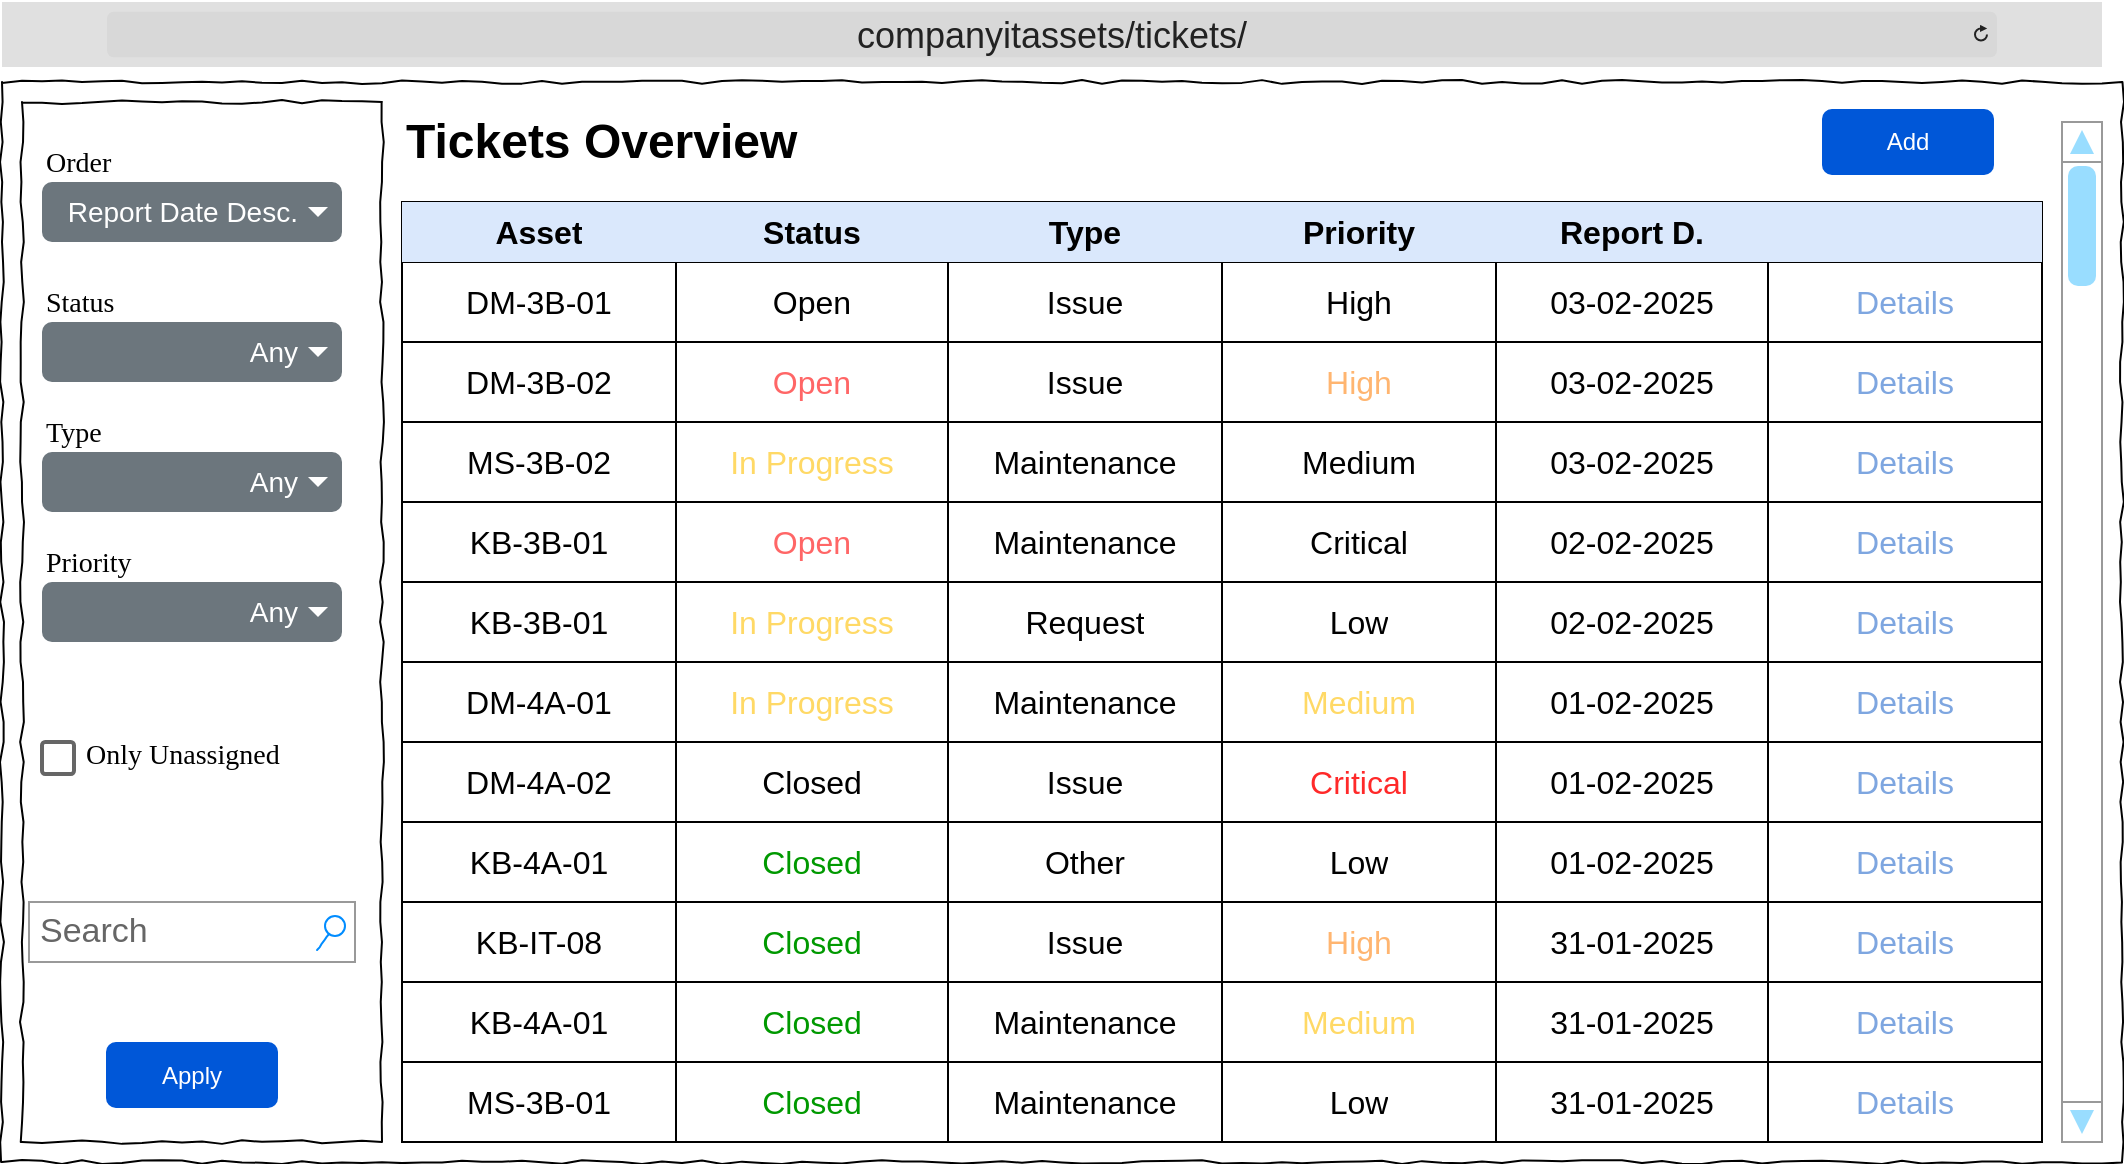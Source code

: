 <mxfile version="26.0.11">
  <diagram name="Page-1" id="03018318-947c-dd8e-b7a3-06fadd420f32">
    <mxGraphModel dx="3354" dy="1258" grid="1" gridSize="10" guides="1" tooltips="1" connect="1" arrows="1" fold="1" page="1" pageScale="1" pageWidth="1100" pageHeight="850" background="none" math="0" shadow="0">
      <root>
        <mxCell id="0" />
        <mxCell id="1" parent="0" />
        <mxCell id="677b7b8949515195-10" value="" style="whiteSpace=wrap;html=1;rounded=0;shadow=0;labelBackgroundColor=none;strokeWidth=1;fillColor=none;fontFamily=Verdana;fontSize=12;align=center;comic=1;" parent="1" vertex="1">
          <mxGeometry x="30" y="50" width="180" height="520" as="geometry" />
        </mxCell>
        <mxCell id="677b7b8949515195-1" value="" style="whiteSpace=wrap;html=1;rounded=0;shadow=0;labelBackgroundColor=none;strokeColor=#000000;strokeWidth=1;fillColor=none;fontFamily=Verdana;fontSize=12;fontColor=#000000;align=center;comic=1;" parent="1" vertex="1">
          <mxGeometry x="20" y="40" width="1060" height="540" as="geometry" />
        </mxCell>
        <mxCell id="677b7b8949515195-3" value="Search" style="strokeWidth=1;shadow=0;dashed=0;align=center;html=1;shape=mxgraph.mockup.forms.searchBox;strokeColor=#999999;mainText=;strokeColor2=#008cff;fontColor=#666666;fontSize=17;align=left;spacingLeft=3;rounded=0;labelBackgroundColor=none;comic=1;" parent="1" vertex="1">
          <mxGeometry x="33.5" y="450" width="163" height="30" as="geometry" />
        </mxCell>
        <mxCell id="q4BZEvWAXVgxHDnkbYNj-4" value="" style="shape=table;startSize=0;container=1;collapsible=0;childLayout=tableLayout;strokeColor=default;fontSize=16;fontStyle=1" parent="1" vertex="1">
          <mxGeometry x="220" y="100" width="820" height="470" as="geometry" />
        </mxCell>
        <mxCell id="q4BZEvWAXVgxHDnkbYNj-5" value="" style="shape=tableRow;horizontal=0;startSize=0;swimlaneHead=0;swimlaneBody=0;strokeColor=inherit;top=0;left=0;bottom=0;right=0;collapsible=0;dropTarget=0;fillColor=none;points=[[0,0.5],[1,0.5]];portConstraint=eastwest;fontSize=16;" parent="q4BZEvWAXVgxHDnkbYNj-4" vertex="1">
          <mxGeometry width="820" height="30" as="geometry" />
        </mxCell>
        <mxCell id="q4BZEvWAXVgxHDnkbYNj-26" value="&lt;b&gt;Asset&lt;/b&gt;" style="shape=partialRectangle;html=1;whiteSpace=wrap;connectable=0;strokeColor=#6c8ebf;overflow=hidden;fillColor=#dae8fc;top=0;left=0;bottom=0;right=0;pointerEvents=1;fontSize=16;" parent="q4BZEvWAXVgxHDnkbYNj-5" vertex="1">
          <mxGeometry width="137" height="30" as="geometry">
            <mxRectangle width="137" height="30" as="alternateBounds" />
          </mxGeometry>
        </mxCell>
        <mxCell id="q4BZEvWAXVgxHDnkbYNj-8" value="&lt;b&gt;Status&lt;/b&gt;" style="shape=partialRectangle;html=1;whiteSpace=wrap;connectable=0;strokeColor=#6c8ebf;overflow=hidden;fillColor=#dae8fc;top=0;left=0;bottom=0;right=0;pointerEvents=1;fontSize=16;" parent="q4BZEvWAXVgxHDnkbYNj-5" vertex="1">
          <mxGeometry x="137" width="136" height="30" as="geometry">
            <mxRectangle width="136" height="30" as="alternateBounds" />
          </mxGeometry>
        </mxCell>
        <mxCell id="-6ssiqt_maYiYNj22ji4-25" value="&lt;b&gt;Type&lt;/b&gt;" style="shape=partialRectangle;html=1;whiteSpace=wrap;connectable=0;strokeColor=#6c8ebf;overflow=hidden;fillColor=#dae8fc;top=0;left=0;bottom=0;right=0;pointerEvents=1;fontSize=16;" parent="q4BZEvWAXVgxHDnkbYNj-5" vertex="1">
          <mxGeometry x="273" width="137" height="30" as="geometry">
            <mxRectangle width="137" height="30" as="alternateBounds" />
          </mxGeometry>
        </mxCell>
        <mxCell id="-6ssiqt_maYiYNj22ji4-13" value="&lt;b&gt;Priority&lt;/b&gt;" style="shape=partialRectangle;html=1;whiteSpace=wrap;connectable=0;strokeColor=#6c8ebf;overflow=hidden;fillColor=#dae8fc;top=0;left=0;bottom=0;right=0;pointerEvents=1;fontSize=16;" parent="q4BZEvWAXVgxHDnkbYNj-5" vertex="1">
          <mxGeometry x="410" width="137" height="30" as="geometry">
            <mxRectangle width="137" height="30" as="alternateBounds" />
          </mxGeometry>
        </mxCell>
        <mxCell id="-6ssiqt_maYiYNj22ji4-38" value="&lt;b&gt;Report D.&lt;/b&gt;" style="shape=partialRectangle;html=1;whiteSpace=wrap;connectable=0;strokeColor=#6c8ebf;overflow=hidden;fillColor=#dae8fc;top=0;left=0;bottom=0;right=0;pointerEvents=1;fontSize=16;" parent="q4BZEvWAXVgxHDnkbYNj-5" vertex="1">
          <mxGeometry x="547" width="136" height="30" as="geometry">
            <mxRectangle width="136" height="30" as="alternateBounds" />
          </mxGeometry>
        </mxCell>
        <mxCell id="q4BZEvWAXVgxHDnkbYNj-20" style="shape=partialRectangle;html=1;whiteSpace=wrap;connectable=0;strokeColor=#6c8ebf;overflow=hidden;fillColor=#dae8fc;top=0;left=0;bottom=0;right=0;pointerEvents=1;fontSize=16;" parent="q4BZEvWAXVgxHDnkbYNj-5" vertex="1">
          <mxGeometry x="683" width="137" height="30" as="geometry">
            <mxRectangle width="137" height="30" as="alternateBounds" />
          </mxGeometry>
        </mxCell>
        <mxCell id="q4BZEvWAXVgxHDnkbYNj-9" value="" style="shape=tableRow;horizontal=0;startSize=0;swimlaneHead=0;swimlaneBody=0;strokeColor=inherit;top=0;left=0;bottom=0;right=0;collapsible=0;dropTarget=0;fillColor=none;points=[[0,0.5],[1,0.5]];portConstraint=eastwest;fontSize=16;" parent="q4BZEvWAXVgxHDnkbYNj-4" vertex="1">
          <mxGeometry y="30" width="820" height="40" as="geometry" />
        </mxCell>
        <mxCell id="q4BZEvWAXVgxHDnkbYNj-27" value="&lt;font style=&quot;color: light-dark(rgb(0, 0, 0), rgb(255, 102, 102));&quot;&gt;DM-3B-01&lt;/font&gt;" style="shape=partialRectangle;html=1;whiteSpace=wrap;connectable=0;strokeColor=inherit;overflow=hidden;fillColor=none;top=0;left=0;bottom=0;right=0;pointerEvents=1;fontSize=16;" parent="q4BZEvWAXVgxHDnkbYNj-9" vertex="1">
          <mxGeometry width="137" height="40" as="geometry">
            <mxRectangle width="137" height="40" as="alternateBounds" />
          </mxGeometry>
        </mxCell>
        <mxCell id="q4BZEvWAXVgxHDnkbYNj-12" value="&lt;font style=&quot;color: light-dark(rgb(0, 0, 0), rgb(255, 102, 102));&quot;&gt;Open&lt;/font&gt;" style="shape=partialRectangle;html=1;whiteSpace=wrap;connectable=0;strokeColor=inherit;overflow=hidden;fillColor=none;top=0;left=0;bottom=0;right=0;pointerEvents=1;fontSize=16;" parent="q4BZEvWAXVgxHDnkbYNj-9" vertex="1">
          <mxGeometry x="137" width="136" height="40" as="geometry">
            <mxRectangle width="136" height="40" as="alternateBounds" />
          </mxGeometry>
        </mxCell>
        <mxCell id="-6ssiqt_maYiYNj22ji4-26" value="Issue" style="shape=partialRectangle;html=1;whiteSpace=wrap;connectable=0;strokeColor=inherit;overflow=hidden;fillColor=none;top=0;left=0;bottom=0;right=0;pointerEvents=1;fontSize=16;" parent="q4BZEvWAXVgxHDnkbYNj-9" vertex="1">
          <mxGeometry x="273" width="137" height="40" as="geometry">
            <mxRectangle width="137" height="40" as="alternateBounds" />
          </mxGeometry>
        </mxCell>
        <mxCell id="-6ssiqt_maYiYNj22ji4-14" value="&lt;font style=&quot;color: light-dark(rgb(0, 0, 0), rgb(255, 181, 112));&quot;&gt;High&lt;/font&gt;" style="shape=partialRectangle;html=1;whiteSpace=wrap;connectable=0;strokeColor=inherit;overflow=hidden;fillColor=none;top=0;left=0;bottom=0;right=0;pointerEvents=1;fontSize=16;" parent="q4BZEvWAXVgxHDnkbYNj-9" vertex="1">
          <mxGeometry x="410" width="137" height="40" as="geometry">
            <mxRectangle width="137" height="40" as="alternateBounds" />
          </mxGeometry>
        </mxCell>
        <mxCell id="-6ssiqt_maYiYNj22ji4-39" value="03-02-2025" style="shape=partialRectangle;html=1;whiteSpace=wrap;connectable=0;strokeColor=inherit;overflow=hidden;fillColor=none;top=0;left=0;bottom=0;right=0;pointerEvents=1;fontSize=16;" parent="q4BZEvWAXVgxHDnkbYNj-9" vertex="1">
          <mxGeometry x="547" width="136" height="40" as="geometry">
            <mxRectangle width="136" height="40" as="alternateBounds" />
          </mxGeometry>
        </mxCell>
        <mxCell id="q4BZEvWAXVgxHDnkbYNj-21" value="&lt;font color=&quot;#7ea6e0&quot;&gt;Details&lt;/font&gt;" style="shape=partialRectangle;html=1;whiteSpace=wrap;connectable=0;strokeColor=inherit;overflow=hidden;fillColor=none;top=0;left=0;bottom=0;right=0;pointerEvents=1;fontSize=16;" parent="q4BZEvWAXVgxHDnkbYNj-9" vertex="1">
          <mxGeometry x="683" width="137" height="40" as="geometry">
            <mxRectangle width="137" height="40" as="alternateBounds" />
          </mxGeometry>
        </mxCell>
        <mxCell id="q4BZEvWAXVgxHDnkbYNj-13" value="" style="shape=tableRow;horizontal=0;startSize=0;swimlaneHead=0;swimlaneBody=0;strokeColor=inherit;top=0;left=0;bottom=0;right=0;collapsible=0;dropTarget=0;fillColor=none;points=[[0,0.5],[1,0.5]];portConstraint=eastwest;fontSize=16;" parent="q4BZEvWAXVgxHDnkbYNj-4" vertex="1">
          <mxGeometry y="70" width="820" height="40" as="geometry" />
        </mxCell>
        <mxCell id="q4BZEvWAXVgxHDnkbYNj-28" value="DM-3B-02" style="shape=partialRectangle;html=1;whiteSpace=wrap;connectable=0;strokeColor=inherit;overflow=hidden;fillColor=none;top=0;left=0;bottom=0;right=0;pointerEvents=1;fontSize=16;" parent="q4BZEvWAXVgxHDnkbYNj-13" vertex="1">
          <mxGeometry width="137" height="40" as="geometry">
            <mxRectangle width="137" height="40" as="alternateBounds" />
          </mxGeometry>
        </mxCell>
        <mxCell id="q4BZEvWAXVgxHDnkbYNj-16" value="&lt;span style=&quot;color: rgb(255, 102, 102);&quot;&gt;Open&lt;/span&gt;" style="shape=partialRectangle;html=1;whiteSpace=wrap;connectable=0;strokeColor=inherit;overflow=hidden;fillColor=none;top=0;left=0;bottom=0;right=0;pointerEvents=1;fontSize=16;" parent="q4BZEvWAXVgxHDnkbYNj-13" vertex="1">
          <mxGeometry x="137" width="136" height="40" as="geometry">
            <mxRectangle width="136" height="40" as="alternateBounds" />
          </mxGeometry>
        </mxCell>
        <mxCell id="-6ssiqt_maYiYNj22ji4-27" value="Issue" style="shape=partialRectangle;html=1;whiteSpace=wrap;connectable=0;strokeColor=inherit;overflow=hidden;fillColor=none;top=0;left=0;bottom=0;right=0;pointerEvents=1;fontSize=16;" parent="q4BZEvWAXVgxHDnkbYNj-13" vertex="1">
          <mxGeometry x="273" width="137" height="40" as="geometry">
            <mxRectangle width="137" height="40" as="alternateBounds" />
          </mxGeometry>
        </mxCell>
        <mxCell id="-6ssiqt_maYiYNj22ji4-15" value="&lt;span&gt;&lt;font style=&quot;color: light-dark(rgb(255, 181, 112), rgb(255, 181, 112));&quot;&gt;High&lt;/font&gt;&lt;/span&gt;" style="shape=partialRectangle;html=1;whiteSpace=wrap;connectable=0;strokeColor=inherit;overflow=hidden;fillColor=none;top=0;left=0;bottom=0;right=0;pointerEvents=1;fontSize=16;" parent="q4BZEvWAXVgxHDnkbYNj-13" vertex="1">
          <mxGeometry x="410" width="137" height="40" as="geometry">
            <mxRectangle width="137" height="40" as="alternateBounds" />
          </mxGeometry>
        </mxCell>
        <mxCell id="-6ssiqt_maYiYNj22ji4-40" value="03-02-2025" style="shape=partialRectangle;html=1;whiteSpace=wrap;connectable=0;strokeColor=inherit;overflow=hidden;fillColor=none;top=0;left=0;bottom=0;right=0;pointerEvents=1;fontSize=16;" parent="q4BZEvWAXVgxHDnkbYNj-13" vertex="1">
          <mxGeometry x="547" width="136" height="40" as="geometry">
            <mxRectangle width="136" height="40" as="alternateBounds" />
          </mxGeometry>
        </mxCell>
        <mxCell id="q4BZEvWAXVgxHDnkbYNj-22" value="&lt;span style=&quot;color: rgb(126, 166, 224);&quot;&gt;Details&lt;/span&gt;" style="shape=partialRectangle;html=1;whiteSpace=wrap;connectable=0;strokeColor=inherit;overflow=hidden;fillColor=none;top=0;left=0;bottom=0;right=0;pointerEvents=1;fontSize=16;" parent="q4BZEvWAXVgxHDnkbYNj-13" vertex="1">
          <mxGeometry x="683" width="137" height="40" as="geometry">
            <mxRectangle width="137" height="40" as="alternateBounds" />
          </mxGeometry>
        </mxCell>
        <mxCell id="q4BZEvWAXVgxHDnkbYNj-32" style="shape=tableRow;horizontal=0;startSize=0;swimlaneHead=0;swimlaneBody=0;strokeColor=inherit;top=0;left=0;bottom=0;right=0;collapsible=0;dropTarget=0;fillColor=none;points=[[0,0.5],[1,0.5]];portConstraint=eastwest;fontSize=16;" parent="q4BZEvWAXVgxHDnkbYNj-4" vertex="1">
          <mxGeometry y="110" width="820" height="40" as="geometry" />
        </mxCell>
        <mxCell id="q4BZEvWAXVgxHDnkbYNj-33" value="MS-3B-02" style="shape=partialRectangle;html=1;whiteSpace=wrap;connectable=0;strokeColor=inherit;overflow=hidden;fillColor=none;top=0;left=0;bottom=0;right=0;pointerEvents=1;fontSize=16;" parent="q4BZEvWAXVgxHDnkbYNj-32" vertex="1">
          <mxGeometry width="137" height="40" as="geometry">
            <mxRectangle width="137" height="40" as="alternateBounds" />
          </mxGeometry>
        </mxCell>
        <mxCell id="q4BZEvWAXVgxHDnkbYNj-37" value="&lt;font style=&quot;color: light-dark(rgb(255, 217, 102), rgb(255, 217, 102));&quot;&gt;In Progress&lt;/font&gt;" style="shape=partialRectangle;html=1;whiteSpace=wrap;connectable=0;strokeColor=inherit;overflow=hidden;fillColor=none;top=0;left=0;bottom=0;right=0;pointerEvents=1;fontSize=16;" parent="q4BZEvWAXVgxHDnkbYNj-32" vertex="1">
          <mxGeometry x="137" width="136" height="40" as="geometry">
            <mxRectangle width="136" height="40" as="alternateBounds" />
          </mxGeometry>
        </mxCell>
        <mxCell id="-6ssiqt_maYiYNj22ji4-28" value="Maintenance" style="shape=partialRectangle;html=1;whiteSpace=wrap;connectable=0;strokeColor=inherit;overflow=hidden;fillColor=none;top=0;left=0;bottom=0;right=0;pointerEvents=1;fontSize=16;" parent="q4BZEvWAXVgxHDnkbYNj-32" vertex="1">
          <mxGeometry x="273" width="137" height="40" as="geometry">
            <mxRectangle width="137" height="40" as="alternateBounds" />
          </mxGeometry>
        </mxCell>
        <mxCell id="-6ssiqt_maYiYNj22ji4-16" value="&lt;font style=&quot;color: light-dark(rgb(0, 0, 0), rgb(255, 217, 102));&quot;&gt;Medium&lt;/font&gt;" style="shape=partialRectangle;html=1;whiteSpace=wrap;connectable=0;strokeColor=inherit;overflow=hidden;fillColor=none;top=0;left=0;bottom=0;right=0;pointerEvents=1;fontSize=16;" parent="q4BZEvWAXVgxHDnkbYNj-32" vertex="1">
          <mxGeometry x="410" width="137" height="40" as="geometry">
            <mxRectangle width="137" height="40" as="alternateBounds" />
          </mxGeometry>
        </mxCell>
        <mxCell id="-6ssiqt_maYiYNj22ji4-41" value="03-02-2025" style="shape=partialRectangle;html=1;whiteSpace=wrap;connectable=0;strokeColor=inherit;overflow=hidden;fillColor=none;top=0;left=0;bottom=0;right=0;pointerEvents=1;fontSize=16;" parent="q4BZEvWAXVgxHDnkbYNj-32" vertex="1">
          <mxGeometry x="547" width="136" height="40" as="geometry">
            <mxRectangle width="136" height="40" as="alternateBounds" />
          </mxGeometry>
        </mxCell>
        <mxCell id="q4BZEvWAXVgxHDnkbYNj-39" value="&lt;span style=&quot;color: rgb(126, 166, 224);&quot;&gt;Details&lt;/span&gt;" style="shape=partialRectangle;html=1;whiteSpace=wrap;connectable=0;strokeColor=inherit;overflow=hidden;fillColor=none;top=0;left=0;bottom=0;right=0;pointerEvents=1;fontSize=16;" parent="q4BZEvWAXVgxHDnkbYNj-32" vertex="1">
          <mxGeometry x="683" width="137" height="40" as="geometry">
            <mxRectangle width="137" height="40" as="alternateBounds" />
          </mxGeometry>
        </mxCell>
        <mxCell id="q4BZEvWAXVgxHDnkbYNj-40" style="shape=tableRow;horizontal=0;startSize=0;swimlaneHead=0;swimlaneBody=0;strokeColor=inherit;top=0;left=0;bottom=0;right=0;collapsible=0;dropTarget=0;fillColor=none;points=[[0,0.5],[1,0.5]];portConstraint=eastwest;fontSize=16;" parent="q4BZEvWAXVgxHDnkbYNj-4" vertex="1">
          <mxGeometry y="150" width="820" height="40" as="geometry" />
        </mxCell>
        <mxCell id="q4BZEvWAXVgxHDnkbYNj-41" value="&lt;font style=&quot;color: light-dark(rgb(0, 0, 0), rgb(255, 102, 102));&quot;&gt;KB-3B-01&lt;/font&gt;" style="shape=partialRectangle;html=1;whiteSpace=wrap;connectable=0;strokeColor=inherit;overflow=hidden;fillColor=none;top=0;left=0;bottom=0;right=0;pointerEvents=1;fontSize=16;" parent="q4BZEvWAXVgxHDnkbYNj-40" vertex="1">
          <mxGeometry width="137" height="40" as="geometry">
            <mxRectangle width="137" height="40" as="alternateBounds" />
          </mxGeometry>
        </mxCell>
        <mxCell id="q4BZEvWAXVgxHDnkbYNj-45" value="&lt;span style=&quot;color: rgb(255, 102, 102);&quot;&gt;Open&lt;/span&gt;" style="shape=partialRectangle;html=1;whiteSpace=wrap;connectable=0;strokeColor=inherit;overflow=hidden;fillColor=none;top=0;left=0;bottom=0;right=0;pointerEvents=1;fontSize=16;" parent="q4BZEvWAXVgxHDnkbYNj-40" vertex="1">
          <mxGeometry x="137" width="136" height="40" as="geometry">
            <mxRectangle width="136" height="40" as="alternateBounds" />
          </mxGeometry>
        </mxCell>
        <mxCell id="-6ssiqt_maYiYNj22ji4-29" value="Maintenance" style="shape=partialRectangle;html=1;whiteSpace=wrap;connectable=0;strokeColor=inherit;overflow=hidden;fillColor=none;top=0;left=0;bottom=0;right=0;pointerEvents=1;fontSize=16;" parent="q4BZEvWAXVgxHDnkbYNj-40" vertex="1">
          <mxGeometry x="273" width="137" height="40" as="geometry">
            <mxRectangle width="137" height="40" as="alternateBounds" />
          </mxGeometry>
        </mxCell>
        <mxCell id="-6ssiqt_maYiYNj22ji4-17" value="&lt;font style=&quot;color: light-dark(rgb(0, 0, 0), rgb(255, 41, 41));&quot;&gt;Critical&lt;/font&gt;" style="shape=partialRectangle;html=1;whiteSpace=wrap;connectable=0;strokeColor=inherit;overflow=hidden;fillColor=none;top=0;left=0;bottom=0;right=0;pointerEvents=1;fontSize=16;" parent="q4BZEvWAXVgxHDnkbYNj-40" vertex="1">
          <mxGeometry x="410" width="137" height="40" as="geometry">
            <mxRectangle width="137" height="40" as="alternateBounds" />
          </mxGeometry>
        </mxCell>
        <mxCell id="-6ssiqt_maYiYNj22ji4-42" value="02-02-2025" style="shape=partialRectangle;html=1;whiteSpace=wrap;connectable=0;strokeColor=inherit;overflow=hidden;fillColor=none;top=0;left=0;bottom=0;right=0;pointerEvents=1;fontSize=16;" parent="q4BZEvWAXVgxHDnkbYNj-40" vertex="1">
          <mxGeometry x="547" width="136" height="40" as="geometry">
            <mxRectangle width="136" height="40" as="alternateBounds" />
          </mxGeometry>
        </mxCell>
        <mxCell id="q4BZEvWAXVgxHDnkbYNj-47" value="&lt;font color=&quot;#7ea6e0&quot;&gt;Details&lt;/font&gt;" style="shape=partialRectangle;html=1;whiteSpace=wrap;connectable=0;strokeColor=inherit;overflow=hidden;fillColor=none;top=0;left=0;bottom=0;right=0;pointerEvents=1;fontSize=16;" parent="q4BZEvWAXVgxHDnkbYNj-40" vertex="1">
          <mxGeometry x="683" width="137" height="40" as="geometry">
            <mxRectangle width="137" height="40" as="alternateBounds" />
          </mxGeometry>
        </mxCell>
        <mxCell id="q4BZEvWAXVgxHDnkbYNj-48" style="shape=tableRow;horizontal=0;startSize=0;swimlaneHead=0;swimlaneBody=0;strokeColor=inherit;top=0;left=0;bottom=0;right=0;collapsible=0;dropTarget=0;fillColor=none;points=[[0,0.5],[1,0.5]];portConstraint=eastwest;fontSize=16;" parent="q4BZEvWAXVgxHDnkbYNj-4" vertex="1">
          <mxGeometry y="190" width="820" height="40" as="geometry" />
        </mxCell>
        <mxCell id="q4BZEvWAXVgxHDnkbYNj-49" value="KB-3B-01" style="shape=partialRectangle;html=1;whiteSpace=wrap;connectable=0;strokeColor=inherit;overflow=hidden;fillColor=none;top=0;left=0;bottom=0;right=0;pointerEvents=1;fontSize=16;" parent="q4BZEvWAXVgxHDnkbYNj-48" vertex="1">
          <mxGeometry width="137" height="40" as="geometry">
            <mxRectangle width="137" height="40" as="alternateBounds" />
          </mxGeometry>
        </mxCell>
        <mxCell id="q4BZEvWAXVgxHDnkbYNj-53" value="&lt;span&gt;&lt;font style=&quot;color: light-dark(rgb(255, 217, 102), rgb(255, 217, 102));&quot;&gt;In Progress&lt;/font&gt;&lt;/span&gt;" style="shape=partialRectangle;html=1;whiteSpace=wrap;connectable=0;strokeColor=inherit;overflow=hidden;fillColor=none;top=0;left=0;bottom=0;right=0;pointerEvents=1;fontSize=16;" parent="q4BZEvWAXVgxHDnkbYNj-48" vertex="1">
          <mxGeometry x="137" width="136" height="40" as="geometry">
            <mxRectangle width="136" height="40" as="alternateBounds" />
          </mxGeometry>
        </mxCell>
        <mxCell id="-6ssiqt_maYiYNj22ji4-30" value="Request" style="shape=partialRectangle;html=1;whiteSpace=wrap;connectable=0;strokeColor=inherit;overflow=hidden;fillColor=none;top=0;left=0;bottom=0;right=0;pointerEvents=1;fontSize=16;" parent="q4BZEvWAXVgxHDnkbYNj-48" vertex="1">
          <mxGeometry x="273" width="137" height="40" as="geometry">
            <mxRectangle width="137" height="40" as="alternateBounds" />
          </mxGeometry>
        </mxCell>
        <mxCell id="-6ssiqt_maYiYNj22ji4-18" value="Low" style="shape=partialRectangle;html=1;whiteSpace=wrap;connectable=0;strokeColor=inherit;overflow=hidden;fillColor=none;top=0;left=0;bottom=0;right=0;pointerEvents=1;fontSize=16;" parent="q4BZEvWAXVgxHDnkbYNj-48" vertex="1">
          <mxGeometry x="410" width="137" height="40" as="geometry">
            <mxRectangle width="137" height="40" as="alternateBounds" />
          </mxGeometry>
        </mxCell>
        <mxCell id="-6ssiqt_maYiYNj22ji4-43" value="02-02-2025" style="shape=partialRectangle;html=1;whiteSpace=wrap;connectable=0;strokeColor=inherit;overflow=hidden;fillColor=none;top=0;left=0;bottom=0;right=0;pointerEvents=1;fontSize=16;" parent="q4BZEvWAXVgxHDnkbYNj-48" vertex="1">
          <mxGeometry x="547" width="136" height="40" as="geometry">
            <mxRectangle width="136" height="40" as="alternateBounds" />
          </mxGeometry>
        </mxCell>
        <mxCell id="q4BZEvWAXVgxHDnkbYNj-55" value="&lt;font color=&quot;#7ea6e0&quot;&gt;Details&lt;/font&gt;" style="shape=partialRectangle;html=1;whiteSpace=wrap;connectable=0;strokeColor=inherit;overflow=hidden;fillColor=none;top=0;left=0;bottom=0;right=0;pointerEvents=1;fontSize=16;" parent="q4BZEvWAXVgxHDnkbYNj-48" vertex="1">
          <mxGeometry x="683" width="137" height="40" as="geometry">
            <mxRectangle width="137" height="40" as="alternateBounds" />
          </mxGeometry>
        </mxCell>
        <mxCell id="q4BZEvWAXVgxHDnkbYNj-56" style="shape=tableRow;horizontal=0;startSize=0;swimlaneHead=0;swimlaneBody=0;strokeColor=inherit;top=0;left=0;bottom=0;right=0;collapsible=0;dropTarget=0;fillColor=none;points=[[0,0.5],[1,0.5]];portConstraint=eastwest;fontSize=16;" parent="q4BZEvWAXVgxHDnkbYNj-4" vertex="1">
          <mxGeometry y="230" width="820" height="40" as="geometry" />
        </mxCell>
        <mxCell id="q4BZEvWAXVgxHDnkbYNj-57" value="DM-4A-01" style="shape=partialRectangle;html=1;whiteSpace=wrap;connectable=0;strokeColor=inherit;overflow=hidden;fillColor=none;top=0;left=0;bottom=0;right=0;pointerEvents=1;fontSize=16;" parent="q4BZEvWAXVgxHDnkbYNj-56" vertex="1">
          <mxGeometry width="137" height="40" as="geometry">
            <mxRectangle width="137" height="40" as="alternateBounds" />
          </mxGeometry>
        </mxCell>
        <mxCell id="q4BZEvWAXVgxHDnkbYNj-61" value="&lt;span&gt;&lt;font style=&quot;color: light-dark(rgb(255, 217, 102), rgb(255, 217, 102));&quot;&gt;In Progress&lt;/font&gt;&lt;/span&gt;" style="shape=partialRectangle;html=1;whiteSpace=wrap;connectable=0;strokeColor=inherit;overflow=hidden;fillColor=none;top=0;left=0;bottom=0;right=0;pointerEvents=1;fontSize=16;" parent="q4BZEvWAXVgxHDnkbYNj-56" vertex="1">
          <mxGeometry x="137" width="136" height="40" as="geometry">
            <mxRectangle width="136" height="40" as="alternateBounds" />
          </mxGeometry>
        </mxCell>
        <mxCell id="-6ssiqt_maYiYNj22ji4-31" value="Maintenance" style="shape=partialRectangle;html=1;whiteSpace=wrap;connectable=0;strokeColor=inherit;overflow=hidden;fillColor=none;top=0;left=0;bottom=0;right=0;pointerEvents=1;fontSize=16;" parent="q4BZEvWAXVgxHDnkbYNj-56" vertex="1">
          <mxGeometry x="273" width="137" height="40" as="geometry">
            <mxRectangle width="137" height="40" as="alternateBounds" />
          </mxGeometry>
        </mxCell>
        <mxCell id="-6ssiqt_maYiYNj22ji4-19" value="&lt;span&gt;&lt;font style=&quot;color: light-dark(rgb(255, 217, 102), rgb(255, 217, 102));&quot;&gt;Medium&lt;/font&gt;&lt;/span&gt;" style="shape=partialRectangle;html=1;whiteSpace=wrap;connectable=0;strokeColor=inherit;overflow=hidden;fillColor=none;top=0;left=0;bottom=0;right=0;pointerEvents=1;fontSize=16;" parent="q4BZEvWAXVgxHDnkbYNj-56" vertex="1">
          <mxGeometry x="410" width="137" height="40" as="geometry">
            <mxRectangle width="137" height="40" as="alternateBounds" />
          </mxGeometry>
        </mxCell>
        <mxCell id="-6ssiqt_maYiYNj22ji4-44" value="01-02-2025" style="shape=partialRectangle;html=1;whiteSpace=wrap;connectable=0;strokeColor=inherit;overflow=hidden;fillColor=none;top=0;left=0;bottom=0;right=0;pointerEvents=1;fontSize=16;" parent="q4BZEvWAXVgxHDnkbYNj-56" vertex="1">
          <mxGeometry x="547" width="136" height="40" as="geometry">
            <mxRectangle width="136" height="40" as="alternateBounds" />
          </mxGeometry>
        </mxCell>
        <mxCell id="q4BZEvWAXVgxHDnkbYNj-63" value="&lt;span style=&quot;color: rgb(126, 166, 224);&quot;&gt;Details&lt;/span&gt;" style="shape=partialRectangle;html=1;whiteSpace=wrap;connectable=0;strokeColor=inherit;overflow=hidden;fillColor=none;top=0;left=0;bottom=0;right=0;pointerEvents=1;fontSize=16;" parent="q4BZEvWAXVgxHDnkbYNj-56" vertex="1">
          <mxGeometry x="683" width="137" height="40" as="geometry">
            <mxRectangle width="137" height="40" as="alternateBounds" />
          </mxGeometry>
        </mxCell>
        <mxCell id="q4BZEvWAXVgxHDnkbYNj-64" style="shape=tableRow;horizontal=0;startSize=0;swimlaneHead=0;swimlaneBody=0;strokeColor=inherit;top=0;left=0;bottom=0;right=0;collapsible=0;dropTarget=0;fillColor=none;points=[[0,0.5],[1,0.5]];portConstraint=eastwest;fontSize=16;" parent="q4BZEvWAXVgxHDnkbYNj-4" vertex="1">
          <mxGeometry y="270" width="820" height="40" as="geometry" />
        </mxCell>
        <mxCell id="q4BZEvWAXVgxHDnkbYNj-65" value="DM-4A-02" style="shape=partialRectangle;html=1;whiteSpace=wrap;connectable=0;strokeColor=inherit;overflow=hidden;fillColor=none;top=0;left=0;bottom=0;right=0;pointerEvents=1;fontSize=16;" parent="q4BZEvWAXVgxHDnkbYNj-64" vertex="1">
          <mxGeometry width="137" height="40" as="geometry">
            <mxRectangle width="137" height="40" as="alternateBounds" />
          </mxGeometry>
        </mxCell>
        <mxCell id="q4BZEvWAXVgxHDnkbYNj-69" value="&lt;font style=&quot;color: light-dark(rgb(0, 0, 0), rgb(0, 153, 0));&quot;&gt;Closed&lt;/font&gt;" style="shape=partialRectangle;html=1;whiteSpace=wrap;connectable=0;strokeColor=inherit;overflow=hidden;fillColor=none;top=0;left=0;bottom=0;right=0;pointerEvents=1;fontSize=16;" parent="q4BZEvWAXVgxHDnkbYNj-64" vertex="1">
          <mxGeometry x="137" width="136" height="40" as="geometry">
            <mxRectangle width="136" height="40" as="alternateBounds" />
          </mxGeometry>
        </mxCell>
        <mxCell id="-6ssiqt_maYiYNj22ji4-32" value="Issue" style="shape=partialRectangle;html=1;whiteSpace=wrap;connectable=0;strokeColor=inherit;overflow=hidden;fillColor=none;top=0;left=0;bottom=0;right=0;pointerEvents=1;fontSize=16;" parent="q4BZEvWAXVgxHDnkbYNj-64" vertex="1">
          <mxGeometry x="273" width="137" height="40" as="geometry">
            <mxRectangle width="137" height="40" as="alternateBounds" />
          </mxGeometry>
        </mxCell>
        <mxCell id="-6ssiqt_maYiYNj22ji4-20" value="&lt;span&gt;&lt;font style=&quot;color: light-dark(rgb(255, 41, 41), rgb(255, 41, 41));&quot;&gt;Critical&lt;/font&gt;&lt;/span&gt;" style="shape=partialRectangle;html=1;whiteSpace=wrap;connectable=0;strokeColor=inherit;overflow=hidden;fillColor=none;top=0;left=0;bottom=0;right=0;pointerEvents=1;fontSize=16;" parent="q4BZEvWAXVgxHDnkbYNj-64" vertex="1">
          <mxGeometry x="410" width="137" height="40" as="geometry">
            <mxRectangle width="137" height="40" as="alternateBounds" />
          </mxGeometry>
        </mxCell>
        <mxCell id="-6ssiqt_maYiYNj22ji4-45" value="01-02-2025" style="shape=partialRectangle;html=1;whiteSpace=wrap;connectable=0;strokeColor=inherit;overflow=hidden;fillColor=none;top=0;left=0;bottom=0;right=0;pointerEvents=1;fontSize=16;" parent="q4BZEvWAXVgxHDnkbYNj-64" vertex="1">
          <mxGeometry x="547" width="136" height="40" as="geometry">
            <mxRectangle width="136" height="40" as="alternateBounds" />
          </mxGeometry>
        </mxCell>
        <mxCell id="q4BZEvWAXVgxHDnkbYNj-71" value="&lt;span style=&quot;color: rgb(126, 166, 224);&quot;&gt;Details&lt;/span&gt;" style="shape=partialRectangle;html=1;whiteSpace=wrap;connectable=0;strokeColor=inherit;overflow=hidden;fillColor=none;top=0;left=0;bottom=0;right=0;pointerEvents=1;fontSize=16;" parent="q4BZEvWAXVgxHDnkbYNj-64" vertex="1">
          <mxGeometry x="683" width="137" height="40" as="geometry">
            <mxRectangle width="137" height="40" as="alternateBounds" />
          </mxGeometry>
        </mxCell>
        <mxCell id="q4BZEvWAXVgxHDnkbYNj-72" style="shape=tableRow;horizontal=0;startSize=0;swimlaneHead=0;swimlaneBody=0;strokeColor=inherit;top=0;left=0;bottom=0;right=0;collapsible=0;dropTarget=0;fillColor=none;points=[[0,0.5],[1,0.5]];portConstraint=eastwest;fontSize=16;" parent="q4BZEvWAXVgxHDnkbYNj-4" vertex="1">
          <mxGeometry y="310" width="820" height="40" as="geometry" />
        </mxCell>
        <mxCell id="q4BZEvWAXVgxHDnkbYNj-73" value="KB-4A-01" style="shape=partialRectangle;html=1;whiteSpace=wrap;connectable=0;strokeColor=inherit;overflow=hidden;fillColor=none;top=0;left=0;bottom=0;right=0;pointerEvents=1;fontSize=16;" parent="q4BZEvWAXVgxHDnkbYNj-72" vertex="1">
          <mxGeometry width="137" height="40" as="geometry">
            <mxRectangle width="137" height="40" as="alternateBounds" />
          </mxGeometry>
        </mxCell>
        <mxCell id="q4BZEvWAXVgxHDnkbYNj-77" value="&lt;span style=&quot;color: rgb(0, 153, 0);&quot;&gt;Closed&lt;/span&gt;" style="shape=partialRectangle;html=1;whiteSpace=wrap;connectable=0;strokeColor=inherit;overflow=hidden;fillColor=none;top=0;left=0;bottom=0;right=0;pointerEvents=1;fontSize=16;" parent="q4BZEvWAXVgxHDnkbYNj-72" vertex="1">
          <mxGeometry x="137" width="136" height="40" as="geometry">
            <mxRectangle width="136" height="40" as="alternateBounds" />
          </mxGeometry>
        </mxCell>
        <mxCell id="-6ssiqt_maYiYNj22ji4-33" value="Other" style="shape=partialRectangle;html=1;whiteSpace=wrap;connectable=0;strokeColor=inherit;overflow=hidden;fillColor=none;top=0;left=0;bottom=0;right=0;pointerEvents=1;fontSize=16;" parent="q4BZEvWAXVgxHDnkbYNj-72" vertex="1">
          <mxGeometry x="273" width="137" height="40" as="geometry">
            <mxRectangle width="137" height="40" as="alternateBounds" />
          </mxGeometry>
        </mxCell>
        <mxCell id="-6ssiqt_maYiYNj22ji4-21" value="Low" style="shape=partialRectangle;html=1;whiteSpace=wrap;connectable=0;strokeColor=inherit;overflow=hidden;fillColor=none;top=0;left=0;bottom=0;right=0;pointerEvents=1;fontSize=16;" parent="q4BZEvWAXVgxHDnkbYNj-72" vertex="1">
          <mxGeometry x="410" width="137" height="40" as="geometry">
            <mxRectangle width="137" height="40" as="alternateBounds" />
          </mxGeometry>
        </mxCell>
        <mxCell id="-6ssiqt_maYiYNj22ji4-46" value="01-02-2025" style="shape=partialRectangle;html=1;whiteSpace=wrap;connectable=0;strokeColor=inherit;overflow=hidden;fillColor=none;top=0;left=0;bottom=0;right=0;pointerEvents=1;fontSize=16;" parent="q4BZEvWAXVgxHDnkbYNj-72" vertex="1">
          <mxGeometry x="547" width="136" height="40" as="geometry">
            <mxRectangle width="136" height="40" as="alternateBounds" />
          </mxGeometry>
        </mxCell>
        <mxCell id="q4BZEvWAXVgxHDnkbYNj-79" value="&lt;span style=&quot;color: rgb(126, 166, 224);&quot;&gt;Details&lt;/span&gt;" style="shape=partialRectangle;html=1;whiteSpace=wrap;connectable=0;strokeColor=inherit;overflow=hidden;fillColor=none;top=0;left=0;bottom=0;right=0;pointerEvents=1;fontSize=16;" parent="q4BZEvWAXVgxHDnkbYNj-72" vertex="1">
          <mxGeometry x="683" width="137" height="40" as="geometry">
            <mxRectangle width="137" height="40" as="alternateBounds" />
          </mxGeometry>
        </mxCell>
        <mxCell id="q4BZEvWAXVgxHDnkbYNj-80" style="shape=tableRow;horizontal=0;startSize=0;swimlaneHead=0;swimlaneBody=0;strokeColor=inherit;top=0;left=0;bottom=0;right=0;collapsible=0;dropTarget=0;fillColor=none;points=[[0,0.5],[1,0.5]];portConstraint=eastwest;fontSize=16;" parent="q4BZEvWAXVgxHDnkbYNj-4" vertex="1">
          <mxGeometry y="350" width="820" height="40" as="geometry" />
        </mxCell>
        <mxCell id="q4BZEvWAXVgxHDnkbYNj-81" value="KB-IT-08" style="shape=partialRectangle;html=1;whiteSpace=wrap;connectable=0;strokeColor=inherit;overflow=hidden;fillColor=none;top=0;left=0;bottom=0;right=0;pointerEvents=1;fontSize=16;" parent="q4BZEvWAXVgxHDnkbYNj-80" vertex="1">
          <mxGeometry width="137" height="40" as="geometry">
            <mxRectangle width="137" height="40" as="alternateBounds" />
          </mxGeometry>
        </mxCell>
        <mxCell id="q4BZEvWAXVgxHDnkbYNj-85" value="&lt;span style=&quot;color: rgb(0, 153, 0);&quot;&gt;Closed&lt;/span&gt;" style="shape=partialRectangle;html=1;whiteSpace=wrap;connectable=0;strokeColor=inherit;overflow=hidden;fillColor=none;top=0;left=0;bottom=0;right=0;pointerEvents=1;fontSize=16;" parent="q4BZEvWAXVgxHDnkbYNj-80" vertex="1">
          <mxGeometry x="137" width="136" height="40" as="geometry">
            <mxRectangle width="136" height="40" as="alternateBounds" />
          </mxGeometry>
        </mxCell>
        <mxCell id="-6ssiqt_maYiYNj22ji4-34" value="Issue" style="shape=partialRectangle;html=1;whiteSpace=wrap;connectable=0;strokeColor=inherit;overflow=hidden;fillColor=none;top=0;left=0;bottom=0;right=0;pointerEvents=1;fontSize=16;" parent="q4BZEvWAXVgxHDnkbYNj-80" vertex="1">
          <mxGeometry x="273" width="137" height="40" as="geometry">
            <mxRectangle width="137" height="40" as="alternateBounds" />
          </mxGeometry>
        </mxCell>
        <mxCell id="-6ssiqt_maYiYNj22ji4-22" value="&lt;span&gt;&lt;font style=&quot;color: light-dark(rgb(255, 181, 112), rgb(255, 181, 112));&quot;&gt;High&lt;/font&gt;&lt;/span&gt;" style="shape=partialRectangle;html=1;whiteSpace=wrap;connectable=0;strokeColor=inherit;overflow=hidden;fillColor=none;top=0;left=0;bottom=0;right=0;pointerEvents=1;fontSize=16;" parent="q4BZEvWAXVgxHDnkbYNj-80" vertex="1">
          <mxGeometry x="410" width="137" height="40" as="geometry">
            <mxRectangle width="137" height="40" as="alternateBounds" />
          </mxGeometry>
        </mxCell>
        <mxCell id="-6ssiqt_maYiYNj22ji4-47" value="31-01-2025" style="shape=partialRectangle;html=1;whiteSpace=wrap;connectable=0;strokeColor=inherit;overflow=hidden;fillColor=none;top=0;left=0;bottom=0;right=0;pointerEvents=1;fontSize=16;" parent="q4BZEvWAXVgxHDnkbYNj-80" vertex="1">
          <mxGeometry x="547" width="136" height="40" as="geometry">
            <mxRectangle width="136" height="40" as="alternateBounds" />
          </mxGeometry>
        </mxCell>
        <mxCell id="q4BZEvWAXVgxHDnkbYNj-87" value="&lt;span style=&quot;color: rgb(126, 166, 224);&quot;&gt;Details&lt;/span&gt;" style="shape=partialRectangle;html=1;whiteSpace=wrap;connectable=0;strokeColor=inherit;overflow=hidden;fillColor=none;top=0;left=0;bottom=0;right=0;pointerEvents=1;fontSize=16;" parent="q4BZEvWAXVgxHDnkbYNj-80" vertex="1">
          <mxGeometry x="683" width="137" height="40" as="geometry">
            <mxRectangle width="137" height="40" as="alternateBounds" />
          </mxGeometry>
        </mxCell>
        <mxCell id="q4BZEvWAXVgxHDnkbYNj-88" style="shape=tableRow;horizontal=0;startSize=0;swimlaneHead=0;swimlaneBody=0;strokeColor=inherit;top=0;left=0;bottom=0;right=0;collapsible=0;dropTarget=0;fillColor=none;points=[[0,0.5],[1,0.5]];portConstraint=eastwest;fontSize=16;" parent="q4BZEvWAXVgxHDnkbYNj-4" vertex="1">
          <mxGeometry y="390" width="820" height="40" as="geometry" />
        </mxCell>
        <mxCell id="q4BZEvWAXVgxHDnkbYNj-89" value="KB-4A-01" style="shape=partialRectangle;html=1;whiteSpace=wrap;connectable=0;strokeColor=inherit;overflow=hidden;fillColor=none;top=0;left=0;bottom=0;right=0;pointerEvents=1;fontSize=16;" parent="q4BZEvWAXVgxHDnkbYNj-88" vertex="1">
          <mxGeometry width="137" height="40" as="geometry">
            <mxRectangle width="137" height="40" as="alternateBounds" />
          </mxGeometry>
        </mxCell>
        <mxCell id="q4BZEvWAXVgxHDnkbYNj-93" value="&lt;span style=&quot;color: rgb(0, 153, 0);&quot;&gt;Closed&lt;/span&gt;" style="shape=partialRectangle;html=1;whiteSpace=wrap;connectable=0;strokeColor=inherit;overflow=hidden;fillColor=none;top=0;left=0;bottom=0;right=0;pointerEvents=1;fontSize=16;" parent="q4BZEvWAXVgxHDnkbYNj-88" vertex="1">
          <mxGeometry x="137" width="136" height="40" as="geometry">
            <mxRectangle width="136" height="40" as="alternateBounds" />
          </mxGeometry>
        </mxCell>
        <mxCell id="-6ssiqt_maYiYNj22ji4-35" value="Maintenance" style="shape=partialRectangle;html=1;whiteSpace=wrap;connectable=0;strokeColor=inherit;overflow=hidden;fillColor=none;top=0;left=0;bottom=0;right=0;pointerEvents=1;fontSize=16;" parent="q4BZEvWAXVgxHDnkbYNj-88" vertex="1">
          <mxGeometry x="273" width="137" height="40" as="geometry">
            <mxRectangle width="137" height="40" as="alternateBounds" />
          </mxGeometry>
        </mxCell>
        <mxCell id="-6ssiqt_maYiYNj22ji4-23" value="&lt;span&gt;&lt;font style=&quot;color: light-dark(rgb(255, 217, 102), rgb(255, 217, 102));&quot;&gt;Medium&lt;/font&gt;&lt;/span&gt;" style="shape=partialRectangle;html=1;whiteSpace=wrap;connectable=0;strokeColor=inherit;overflow=hidden;fillColor=none;top=0;left=0;bottom=0;right=0;pointerEvents=1;fontSize=16;" parent="q4BZEvWAXVgxHDnkbYNj-88" vertex="1">
          <mxGeometry x="410" width="137" height="40" as="geometry">
            <mxRectangle width="137" height="40" as="alternateBounds" />
          </mxGeometry>
        </mxCell>
        <mxCell id="-6ssiqt_maYiYNj22ji4-48" value="31-01-2025" style="shape=partialRectangle;html=1;whiteSpace=wrap;connectable=0;strokeColor=inherit;overflow=hidden;fillColor=none;top=0;left=0;bottom=0;right=0;pointerEvents=1;fontSize=16;" parent="q4BZEvWAXVgxHDnkbYNj-88" vertex="1">
          <mxGeometry x="547" width="136" height="40" as="geometry">
            <mxRectangle width="136" height="40" as="alternateBounds" />
          </mxGeometry>
        </mxCell>
        <mxCell id="q4BZEvWAXVgxHDnkbYNj-95" value="&lt;span style=&quot;color: rgb(126, 166, 224);&quot;&gt;Details&lt;/span&gt;" style="shape=partialRectangle;html=1;whiteSpace=wrap;connectable=0;strokeColor=inherit;overflow=hidden;fillColor=none;top=0;left=0;bottom=0;right=0;pointerEvents=1;fontSize=16;" parent="q4BZEvWAXVgxHDnkbYNj-88" vertex="1">
          <mxGeometry x="683" width="137" height="40" as="geometry">
            <mxRectangle width="137" height="40" as="alternateBounds" />
          </mxGeometry>
        </mxCell>
        <mxCell id="q4BZEvWAXVgxHDnkbYNj-96" style="shape=tableRow;horizontal=0;startSize=0;swimlaneHead=0;swimlaneBody=0;strokeColor=inherit;top=0;left=0;bottom=0;right=0;collapsible=0;dropTarget=0;fillColor=none;points=[[0,0.5],[1,0.5]];portConstraint=eastwest;fontSize=16;" parent="q4BZEvWAXVgxHDnkbYNj-4" vertex="1">
          <mxGeometry y="430" width="820" height="40" as="geometry" />
        </mxCell>
        <mxCell id="q4BZEvWAXVgxHDnkbYNj-97" value="MS-3B-01" style="shape=partialRectangle;html=1;whiteSpace=wrap;connectable=0;strokeColor=inherit;overflow=hidden;fillColor=none;top=0;left=0;bottom=0;right=0;pointerEvents=1;fontSize=16;" parent="q4BZEvWAXVgxHDnkbYNj-96" vertex="1">
          <mxGeometry width="137" height="40" as="geometry">
            <mxRectangle width="137" height="40" as="alternateBounds" />
          </mxGeometry>
        </mxCell>
        <mxCell id="q4BZEvWAXVgxHDnkbYNj-101" value="&lt;span style=&quot;color: rgb(0, 153, 0);&quot;&gt;Closed&lt;/span&gt;" style="shape=partialRectangle;html=1;whiteSpace=wrap;connectable=0;strokeColor=inherit;overflow=hidden;fillColor=none;top=0;left=0;bottom=0;right=0;pointerEvents=1;fontSize=16;" parent="q4BZEvWAXVgxHDnkbYNj-96" vertex="1">
          <mxGeometry x="137" width="136" height="40" as="geometry">
            <mxRectangle width="136" height="40" as="alternateBounds" />
          </mxGeometry>
        </mxCell>
        <mxCell id="-6ssiqt_maYiYNj22ji4-36" value="Maintenance" style="shape=partialRectangle;html=1;whiteSpace=wrap;connectable=0;strokeColor=inherit;overflow=hidden;fillColor=none;top=0;left=0;bottom=0;right=0;pointerEvents=1;fontSize=16;" parent="q4BZEvWAXVgxHDnkbYNj-96" vertex="1">
          <mxGeometry x="273" width="137" height="40" as="geometry">
            <mxRectangle width="137" height="40" as="alternateBounds" />
          </mxGeometry>
        </mxCell>
        <mxCell id="-6ssiqt_maYiYNj22ji4-24" value="Low" style="shape=partialRectangle;html=1;whiteSpace=wrap;connectable=0;strokeColor=inherit;overflow=hidden;fillColor=none;top=0;left=0;bottom=0;right=0;pointerEvents=1;fontSize=16;" parent="q4BZEvWAXVgxHDnkbYNj-96" vertex="1">
          <mxGeometry x="410" width="137" height="40" as="geometry">
            <mxRectangle width="137" height="40" as="alternateBounds" />
          </mxGeometry>
        </mxCell>
        <mxCell id="-6ssiqt_maYiYNj22ji4-49" value="31-01-2025" style="shape=partialRectangle;html=1;whiteSpace=wrap;connectable=0;strokeColor=inherit;overflow=hidden;fillColor=none;top=0;left=0;bottom=0;right=0;pointerEvents=1;fontSize=16;" parent="q4BZEvWAXVgxHDnkbYNj-96" vertex="1">
          <mxGeometry x="547" width="136" height="40" as="geometry">
            <mxRectangle width="136" height="40" as="alternateBounds" />
          </mxGeometry>
        </mxCell>
        <mxCell id="q4BZEvWAXVgxHDnkbYNj-103" value="&lt;span style=&quot;color: rgb(126, 166, 224);&quot;&gt;Details&lt;/span&gt;" style="shape=partialRectangle;html=1;whiteSpace=wrap;connectable=0;strokeColor=inherit;overflow=hidden;fillColor=none;top=0;left=0;bottom=0;right=0;pointerEvents=1;fontSize=16;" parent="q4BZEvWAXVgxHDnkbYNj-96" vertex="1">
          <mxGeometry x="683" width="137" height="40" as="geometry">
            <mxRectangle width="137" height="40" as="alternateBounds" />
          </mxGeometry>
        </mxCell>
        <mxCell id="q4BZEvWAXVgxHDnkbYNj-112" value="Any" style="html=1;shadow=0;dashed=0;shape=mxgraph.bootstrap.rrect;rSize=5;strokeColor=none;strokeWidth=1;fillColor=#6C767D;fontColor=#ffffff;whiteSpace=wrap;align=right;verticalAlign=middle;fontStyle=0;fontSize=14;spacingRight=20;" parent="1" vertex="1">
          <mxGeometry x="40" y="160" width="150" height="30" as="geometry" />
        </mxCell>
        <mxCell id="q4BZEvWAXVgxHDnkbYNj-113" value="" style="shape=triangle;direction=south;fillColor=#ffffff;strokeColor=none;perimeter=none;" parent="q4BZEvWAXVgxHDnkbYNj-112" vertex="1">
          <mxGeometry x="1" y="0.5" width="10" height="5" relative="1" as="geometry">
            <mxPoint x="-17" y="-2.5" as="offset" />
          </mxGeometry>
        </mxCell>
        <mxCell id="q4BZEvWAXVgxHDnkbYNj-114" value="Status" style="text;html=1;points=[];align=left;verticalAlign=top;spacingTop=-4;fontSize=14;fontFamily=Verdana" parent="1" vertex="1">
          <mxGeometry x="40" y="140" width="40" height="20" as="geometry" />
        </mxCell>
        <mxCell id="q4BZEvWAXVgxHDnkbYNj-115" value="Any" style="html=1;shadow=0;dashed=0;shape=mxgraph.bootstrap.rrect;rSize=5;strokeColor=none;strokeWidth=1;fillColor=#6C767D;fontColor=#ffffff;whiteSpace=wrap;align=right;verticalAlign=middle;fontStyle=0;fontSize=14;spacingRight=20;" parent="1" vertex="1">
          <mxGeometry x="40" y="225" width="150" height="30" as="geometry" />
        </mxCell>
        <mxCell id="q4BZEvWAXVgxHDnkbYNj-116" value="" style="shape=triangle;direction=south;fillColor=#ffffff;strokeColor=none;perimeter=none;" parent="q4BZEvWAXVgxHDnkbYNj-115" vertex="1">
          <mxGeometry x="1" y="0.5" width="10" height="5" relative="1" as="geometry">
            <mxPoint x="-17" y="-2.5" as="offset" />
          </mxGeometry>
        </mxCell>
        <mxCell id="q4BZEvWAXVgxHDnkbYNj-117" value="Type" style="text;html=1;points=[];align=left;verticalAlign=top;spacingTop=-4;fontSize=14;fontFamily=Verdana" parent="1" vertex="1">
          <mxGeometry x="40" y="205" width="40" height="20" as="geometry" />
        </mxCell>
        <mxCell id="q4BZEvWAXVgxHDnkbYNj-118" value="Priority" style="text;html=1;points=[];align=left;verticalAlign=top;spacingTop=-4;fontSize=14;fontFamily=Verdana" parent="1" vertex="1">
          <mxGeometry x="40" y="270" width="40" height="20" as="geometry" />
        </mxCell>
        <mxCell id="q4BZEvWAXVgxHDnkbYNj-119" value="Any" style="html=1;shadow=0;dashed=0;shape=mxgraph.bootstrap.rrect;rSize=5;strokeColor=none;strokeWidth=1;fillColor=#6C767D;fontColor=#ffffff;whiteSpace=wrap;align=right;verticalAlign=middle;fontStyle=0;fontSize=14;spacingRight=20;" parent="1" vertex="1">
          <mxGeometry x="40" y="290" width="150" height="30" as="geometry" />
        </mxCell>
        <mxCell id="q4BZEvWAXVgxHDnkbYNj-120" value="" style="shape=triangle;direction=south;fillColor=#ffffff;strokeColor=none;perimeter=none;" parent="q4BZEvWAXVgxHDnkbYNj-119" vertex="1">
          <mxGeometry x="1" y="0.5" width="10" height="5" relative="1" as="geometry">
            <mxPoint x="-17" y="-2.5" as="offset" />
          </mxGeometry>
        </mxCell>
        <mxCell id="q4BZEvWAXVgxHDnkbYNj-127" value="Order" style="text;html=1;points=[];align=left;verticalAlign=top;spacingTop=-4;fontSize=14;fontFamily=Verdana" parent="1" vertex="1">
          <mxGeometry x="40" y="70" width="40" height="20" as="geometry" />
        </mxCell>
        <mxCell id="q4BZEvWAXVgxHDnkbYNj-128" value="Report Date Desc." style="html=1;shadow=0;dashed=0;shape=mxgraph.bootstrap.rrect;rSize=5;strokeColor=none;strokeWidth=1;fillColor=#6C767D;fontColor=#ffffff;whiteSpace=wrap;align=right;verticalAlign=middle;fontStyle=0;fontSize=14;spacingRight=20;" parent="1" vertex="1">
          <mxGeometry x="40" y="90" width="150" height="30" as="geometry" />
        </mxCell>
        <mxCell id="q4BZEvWAXVgxHDnkbYNj-129" value="" style="shape=triangle;direction=south;fillColor=#ffffff;strokeColor=none;perimeter=none;" parent="q4BZEvWAXVgxHDnkbYNj-128" vertex="1">
          <mxGeometry x="1" y="0.5" width="10" height="5" relative="1" as="geometry">
            <mxPoint x="-17" y="-2.5" as="offset" />
          </mxGeometry>
        </mxCell>
        <mxCell id="q4BZEvWAXVgxHDnkbYNj-130" value="Apply" style="rounded=1;fillColor=#0057D8;strokeColor=none;html=1;whiteSpace=wrap;fontColor=#ffffff;align=center;verticalAlign=middle;fontStyle=0;fontSize=12;sketch=0;" parent="1" vertex="1">
          <mxGeometry x="72" y="520" width="86" height="33" as="geometry" />
        </mxCell>
        <mxCell id="q4BZEvWAXVgxHDnkbYNj-131" value="Add" style="rounded=1;fillColor=#0057D8;strokeColor=none;html=1;whiteSpace=wrap;fontColor=#ffffff;align=center;verticalAlign=middle;fontStyle=0;fontSize=12;sketch=0;" parent="1" vertex="1">
          <mxGeometry x="930" y="53.5" width="86" height="33" as="geometry" />
        </mxCell>
        <mxCell id="q4BZEvWAXVgxHDnkbYNj-132" value="" style="verticalLabelPosition=bottom;shadow=0;dashed=0;align=center;html=1;verticalAlign=top;strokeWidth=1;shape=mxgraph.mockup.navigation.scrollBar;strokeColor=#999999;barPos=99.512;fillColor2=#99ddff;strokeColor2=none;direction=north;" parent="1" vertex="1">
          <mxGeometry x="1050" y="60" width="20" height="510" as="geometry" />
        </mxCell>
        <mxCell id="zX-MKMj06BqSPDNbv460-1" value="&lt;font style=&quot;font-size: 18px;&quot;&gt;companyitassets/tickets/&lt;/font&gt;" style="html=1;strokeWidth=1;shadow=0;dashed=0;shape=mxgraph.ios7ui.url;fillColor=#e0e0e0;strokeColor=#c0c0c0;buttonText=;strokeColor2=#222222;fontColor=#222222;fontSize=8;spacingTop=2;align=center;whiteSpace=wrap;" parent="1" vertex="1">
          <mxGeometry x="20" width="1050" height="32.5" as="geometry" />
        </mxCell>
        <mxCell id="-6ssiqt_maYiYNj22ji4-50" value="Tickets Overview" style="text;strokeColor=none;fillColor=none;html=1;fontSize=24;fontStyle=1;verticalAlign=middle;align=left;" parent="1" vertex="1">
          <mxGeometry x="220" y="50" width="170" height="40" as="geometry" />
        </mxCell>
        <mxCell id="fRkARDXlYGY8b7lLLhF--1" value="" style="dashed=0;labelPosition=right;align=left;shape=mxgraph.gmdl.checkbox;strokeColor=#666666;fillColor=none;strokeWidth=2;aspect=fixed;sketch=0;html=1;" vertex="1" parent="1">
          <mxGeometry x="40" y="370" width="16" height="16" as="geometry" />
        </mxCell>
        <mxCell id="fRkARDXlYGY8b7lLLhF--2" value="&lt;font style=&quot;color: light-dark(rgb(0, 0, 0), rgb(255, 102, 102));&quot;&gt;Only Unassigned&lt;/font&gt;" style="text;html=1;points=[];align=left;verticalAlign=top;spacingTop=-4;fontSize=14;fontFamily=Verdana" vertex="1" parent="1">
          <mxGeometry x="60" y="366" width="40" height="20" as="geometry" />
        </mxCell>
      </root>
    </mxGraphModel>
  </diagram>
</mxfile>
